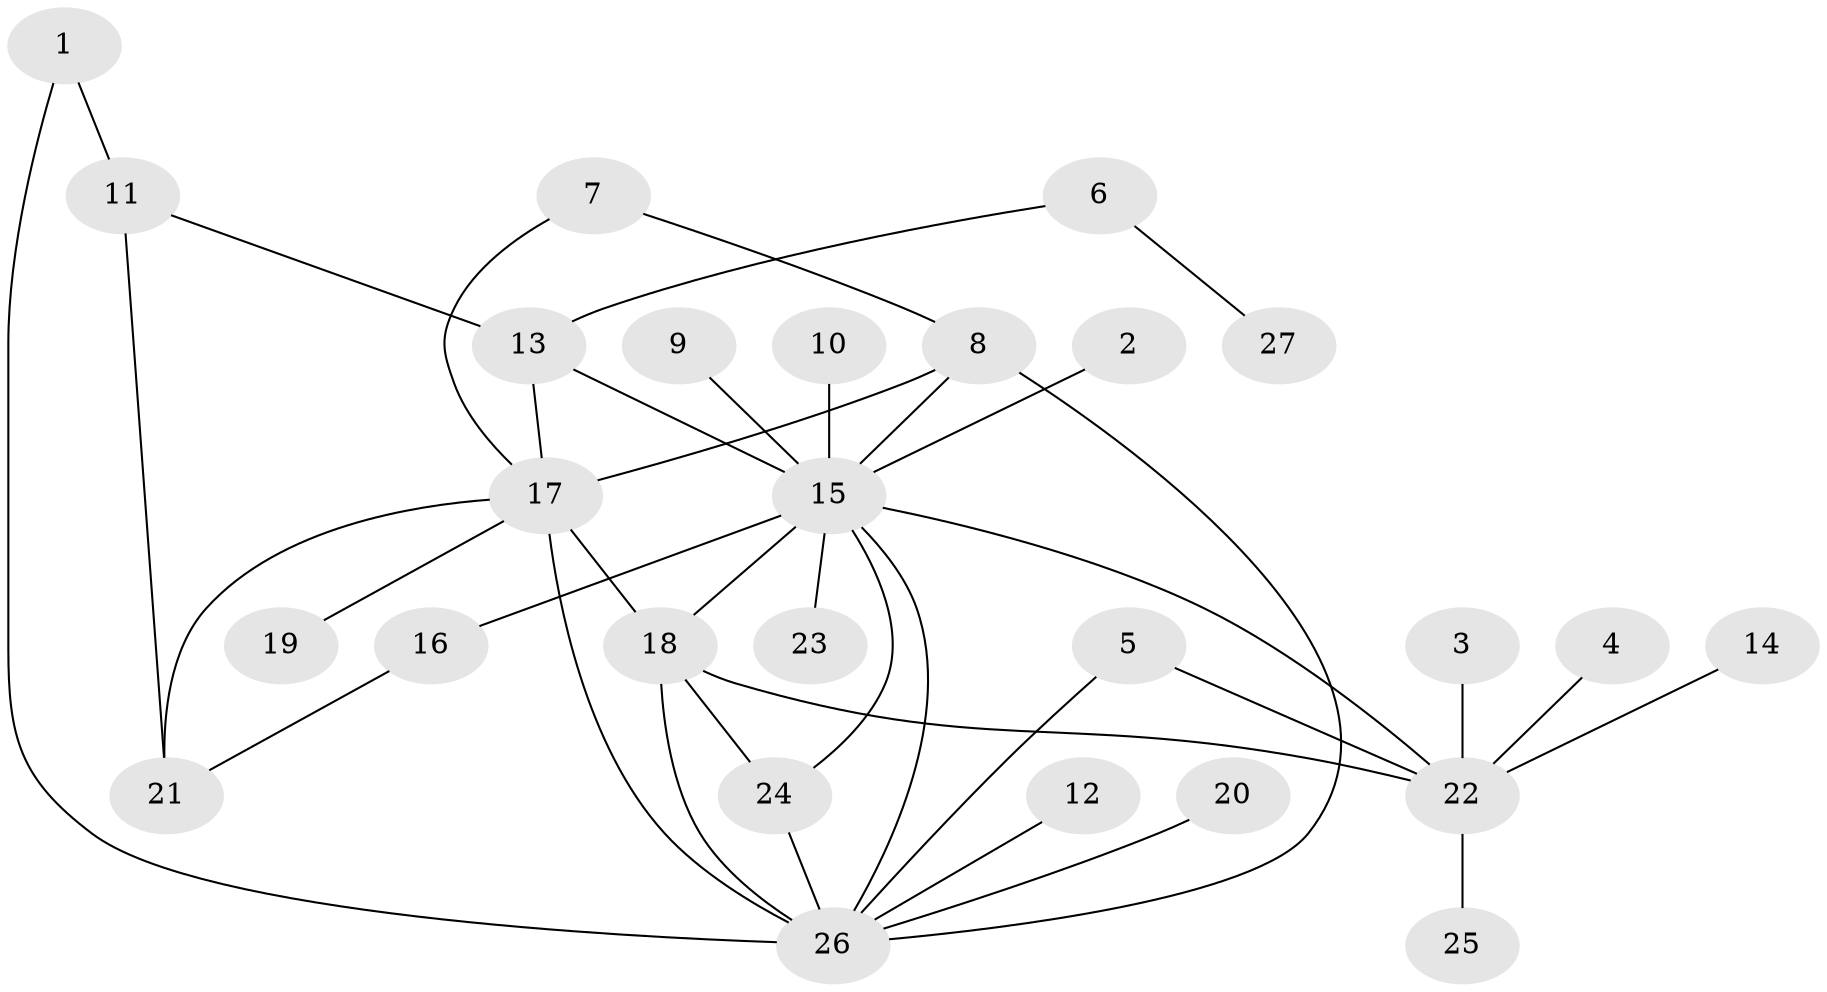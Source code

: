// original degree distribution, {12: 0.018518518518518517, 17: 0.018518518518518517, 2: 0.2037037037037037, 4: 0.14814814814814814, 1: 0.4444444444444444, 7: 0.018518518518518517, 3: 0.05555555555555555, 5: 0.05555555555555555, 6: 0.037037037037037035}
// Generated by graph-tools (version 1.1) at 2025/01/03/09/25 03:01:38]
// undirected, 27 vertices, 39 edges
graph export_dot {
graph [start="1"]
  node [color=gray90,style=filled];
  1;
  2;
  3;
  4;
  5;
  6;
  7;
  8;
  9;
  10;
  11;
  12;
  13;
  14;
  15;
  16;
  17;
  18;
  19;
  20;
  21;
  22;
  23;
  24;
  25;
  26;
  27;
  1 -- 11 [weight=1.0];
  1 -- 26 [weight=1.0];
  2 -- 15 [weight=1.0];
  3 -- 22 [weight=1.0];
  4 -- 22 [weight=1.0];
  5 -- 22 [weight=1.0];
  5 -- 26 [weight=1.0];
  6 -- 13 [weight=1.0];
  6 -- 27 [weight=1.0];
  7 -- 8 [weight=1.0];
  7 -- 17 [weight=1.0];
  8 -- 15 [weight=1.0];
  8 -- 17 [weight=2.0];
  8 -- 26 [weight=1.0];
  9 -- 15 [weight=1.0];
  10 -- 15 [weight=1.0];
  11 -- 13 [weight=1.0];
  11 -- 21 [weight=1.0];
  12 -- 26 [weight=1.0];
  13 -- 15 [weight=1.0];
  13 -- 17 [weight=1.0];
  14 -- 22 [weight=2.0];
  15 -- 16 [weight=1.0];
  15 -- 18 [weight=2.0];
  15 -- 22 [weight=1.0];
  15 -- 23 [weight=1.0];
  15 -- 24 [weight=2.0];
  15 -- 26 [weight=1.0];
  16 -- 21 [weight=1.0];
  17 -- 18 [weight=2.0];
  17 -- 19 [weight=1.0];
  17 -- 21 [weight=1.0];
  17 -- 26 [weight=1.0];
  18 -- 22 [weight=1.0];
  18 -- 24 [weight=1.0];
  18 -- 26 [weight=2.0];
  20 -- 26 [weight=1.0];
  22 -- 25 [weight=1.0];
  24 -- 26 [weight=1.0];
}
